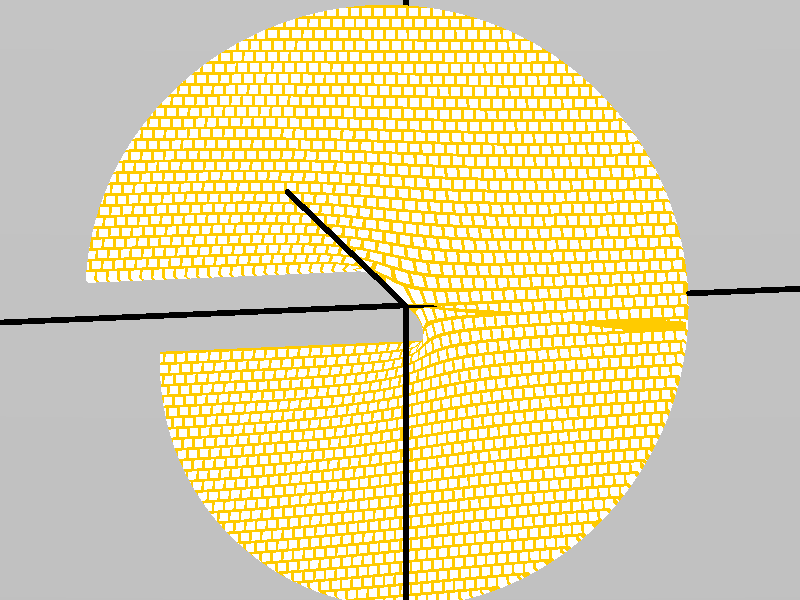 // ===== 1 ======= 2 ======= 3 ======= 4 ======= 5 ======= 6 ======= 7 ======= 8 ======= 9 ======= 10

#version 3.5;

#include "colors.inc"
#include "rad_def.inc"

global_settings {
  assumed_gamma 1
  max_trace_level 12
  ambient_light color White
  radiosity {
    Rad_Settings(Radiosity_Normal, off, off)
    //Rad_Settings(Radiosity_Final, off, off)
  }
//  photons {
//    spacing 0.02
//    max_trace_level 5
//  }
}

// ===== 1 ======= 2 ======= 3 ======= 4 ======= 5 ======= 6 ======= 7 ======= 8 ======= 9 ======= 10

#declare M_Glass =
  material {
    texture {
      //pigment { color rgbf <1.0, 0.6, 0.0, 1.2> }
      //pigment { brick brick_size <5,5,1> }
      pigment { brick rgbf <1.0, 0.6, 0.0, 1.2> Clear brick_size <2,2,100> }
      finish {
        ambient 0.0
        diffuse 0.05
        //specular 0.6
        roughness 0.001
        reflection {
          //0.1, 0.9
          0.1
          fresnel on
        }
        conserve_energy
      }
    }
    interior {
      ior 1.5
      fade_power 1001
      fade_distance 0.9
      fade_color <0.5,0.8,0.6>
    }
  }

// ===== 1 ======= 2 ======= 3 ======= 4 ======= 5 ======= 6 ======= 7 ======= 8 ======= 9 ======= 10

intersection {
  union {
  isosurface {
    function { pow((z/10-(atan2(y,x)+pi/2)),2) - .01 }
    max_gradient 3
    contained_by { box { <0,-200,-100>, <200,200,100> } }
    rotate <0, 0, 90>
  }
  isosurface {
    function { pow((z/10-(atan2(y,x)-pi/2)),2) - .01 }
    max_gradient 3
    contained_by { box { <0,-200,-100>, <200,200,50> } }
    rotate <0, 0, -90>
  }
//  isosurface {
//    function { pow((z/10-(atan2(y,x)-pi*3/2)),2) - .01 }
//    max_gradient 3
//    contained_by { box { <0,-200,-100>, <200,200,100> } }
//    rotate <0, 0, 90>
//  }
  }
  cylinder { <0,0,-100>, <0,0,100>, 50 }

  material { M_Glass }
  hollow
  }

// x-axis
  cylinder {
    <-100, 0, 0>,     // Center of one end
    <100, 0, 0>,     // Center of other end
    0.5            // Radius
    open           // Remove end caps
    //texture { T_Stone25 scale 4 }
    //pigment { color Green }
    pigment { color Black }
  }

// y-axis
  cylinder {
    <0, -100, 0>,     // Center of one end
    <0, 100, 0>,     // Center of other end
    0.5            // Radius
    open           // Remove end caps
    //texture { T_Stone25 scale 4 }
    //pigment { color Red }
    pigment { color Black }
  }

// z-axis
  cylinder {
    <0, 0, 0>,     // Center of one end
    <0, 0, 100>,     // Center of other end
    0.5            // Radius
    open           // Remove end caps
    //texture { T_Stone25 scale 4 }
    //pigment { color Blue }
    pigment { color Black }
  }

// ===== 1 ======= 2 ======= 3 ======= 4 ======= 5 ======= 6 ======= 7 ======= 8 ======= 9 ======= 10

sphere {
  <0, 0, 0>, 1
  hollow
  texture {
    pigment {
      gradient y
      color_map {
        [ 0.5 color rgb <0.5, 0.5, 0.5> ]
        [ 1.0 color rgb <1.0, 1.0, 1.0>*0.7 ]
      }
    }
    finish {
      ambient color White*0.7
      diffuse 0.6
      specular 0.3
    }
    scale <1, 2, 1>
    translate  <0, -1, 0>
  }
  scale <1, 1, 1>*1000
}

light_source {
  <-4, -2, 3>*100
  color rgb <1.0, 0.95, 0.90>*1.5
//  photons {
//    refraction on
//    reflection on
//  }
}

camera {
  orthographic
  right -4/3*x
  up y
  angle
  direction <-1,0,0>
// view 1
//  location <-4, 4, 5>*20
//  look_at <-10, 1, 0>
// view 2
//  location <1, 1, 5>*20
//  look_at <-1, 1, 0>
// view 3
//  location <1, 1, 5>*10
//  look_at <-1, 1, 0>
// view 4
  location <1, -1, 5>*20
  look_at <-1, 1, 0>
}

// ===== 1 ======= 2 ======= 3 ======= 4 ======= 5 ======= 6 ======= 7 ======= 8 ======= 9 ======= 10
